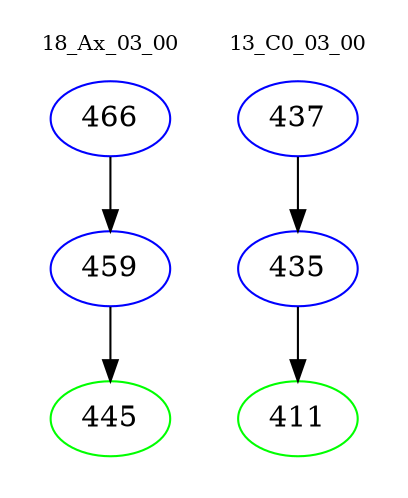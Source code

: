 digraph{
subgraph cluster_0 {
color = white
label = "18_Ax_03_00";
fontsize=10;
T0_466 [label="466", color="blue"]
T0_466 -> T0_459 [color="black"]
T0_459 [label="459", color="blue"]
T0_459 -> T0_445 [color="black"]
T0_445 [label="445", color="green"]
}
subgraph cluster_1 {
color = white
label = "13_C0_03_00";
fontsize=10;
T1_437 [label="437", color="blue"]
T1_437 -> T1_435 [color="black"]
T1_435 [label="435", color="blue"]
T1_435 -> T1_411 [color="black"]
T1_411 [label="411", color="green"]
}
}
